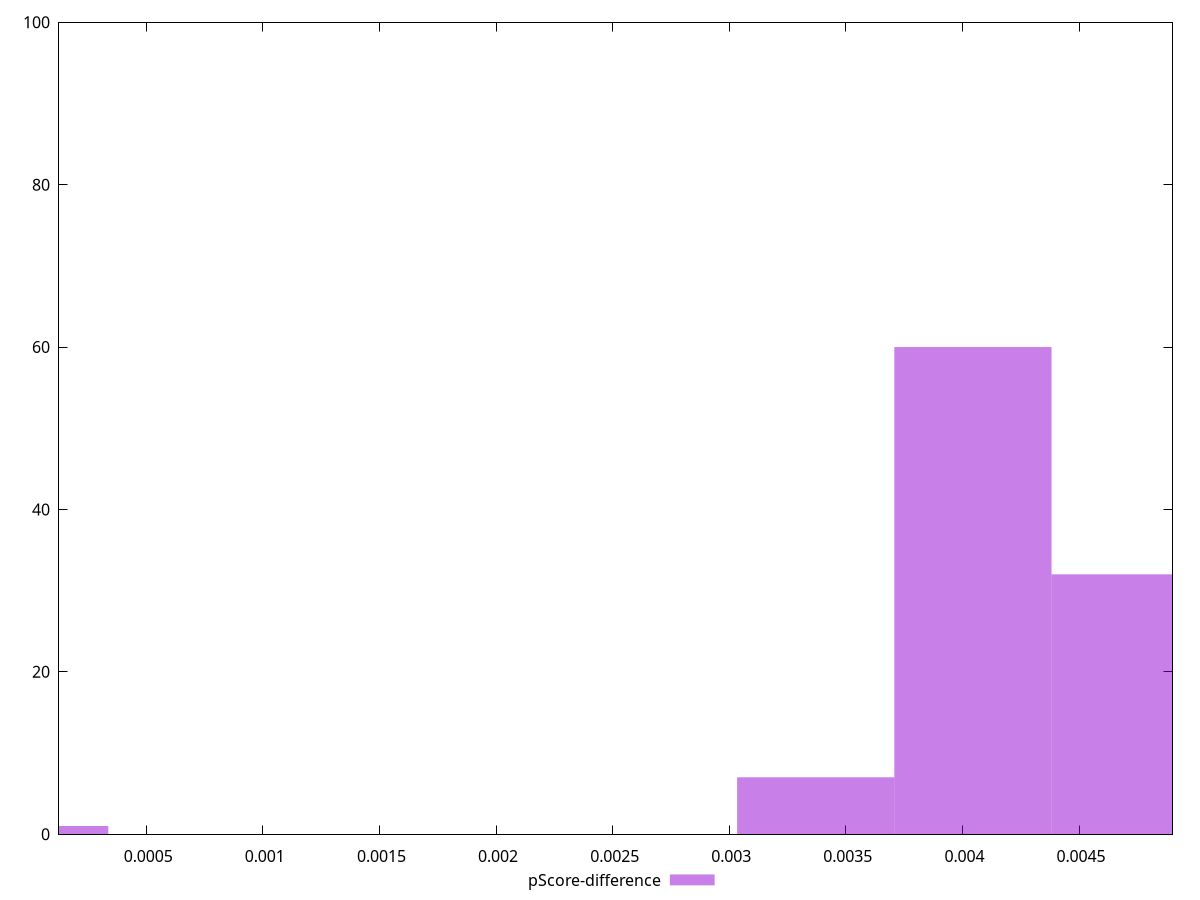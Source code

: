 reset

$pScoreDifference <<EOF
0 1
0.004045154682910709 60
0.004719347130062494 32
0.0033709622357589245 7
EOF

set key outside below
set boxwidth 0.0006741924471517849
set xrange [0.00012569291207975564:0.0049009391883263476]
set yrange [0:100]
set trange [0:100]
set style fill transparent solid 0.5 noborder
set terminal svg size 640, 490 enhanced background rgb 'white'
set output "reports/report_00033_2021-03-01T14-23-16.841Z/first-contentful-paint/samples/astro-cached/pScore-difference/histogram.svg"

plot $pScoreDifference title "pScore-difference" with boxes

reset
